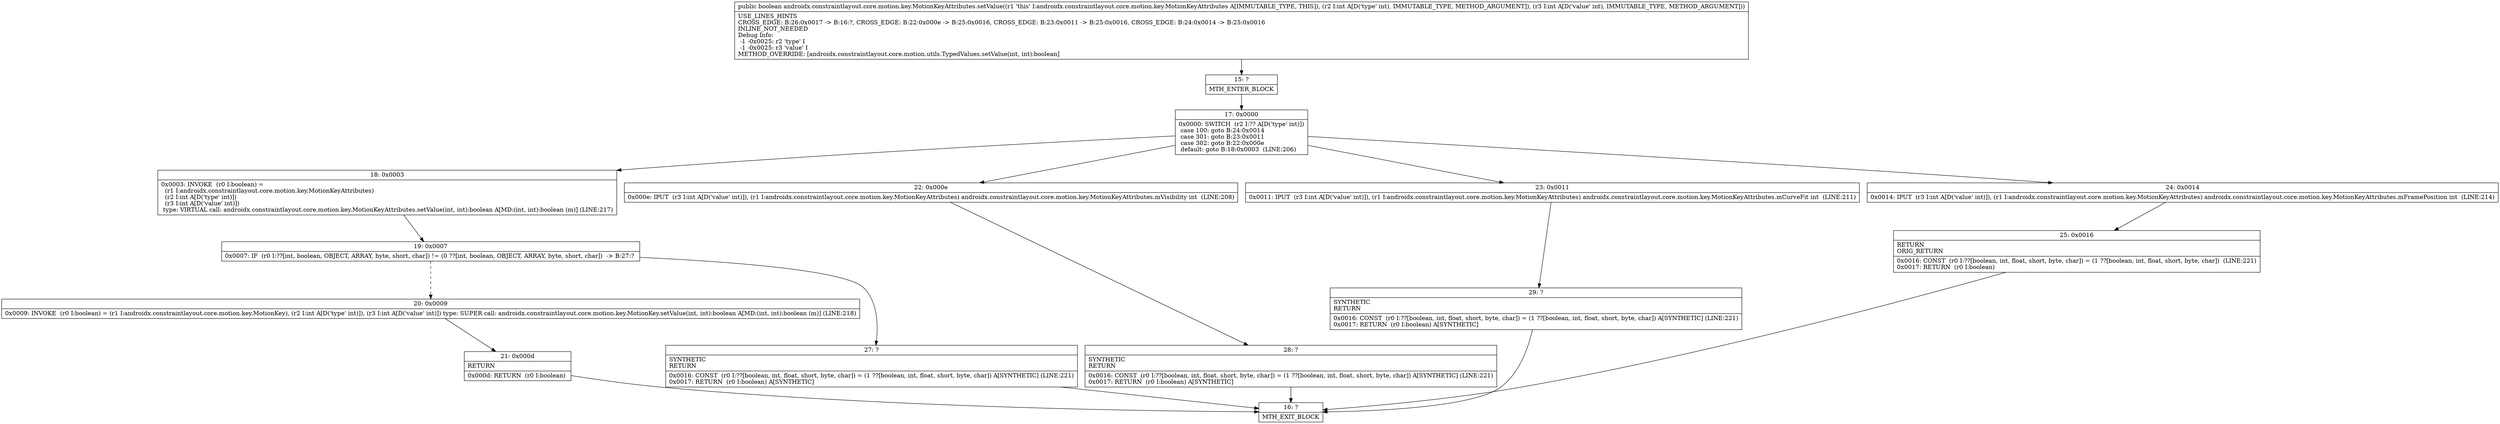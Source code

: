 digraph "CFG forandroidx.constraintlayout.core.motion.key.MotionKeyAttributes.setValue(II)Z" {
Node_15 [shape=record,label="{15\:\ ?|MTH_ENTER_BLOCK\l}"];
Node_17 [shape=record,label="{17\:\ 0x0000|0x0000: SWITCH  (r2 I:?? A[D('type' int)])\l case 100: goto B:24:0x0014\l case 301: goto B:23:0x0011\l case 302: goto B:22:0x000e\l default: goto B:18:0x0003  (LINE:206)\l}"];
Node_18 [shape=record,label="{18\:\ 0x0003|0x0003: INVOKE  (r0 I:boolean) = \l  (r1 I:androidx.constraintlayout.core.motion.key.MotionKeyAttributes)\l  (r2 I:int A[D('type' int)])\l  (r3 I:int A[D('value' int)])\l type: VIRTUAL call: androidx.constraintlayout.core.motion.key.MotionKeyAttributes.setValue(int, int):boolean A[MD:(int, int):boolean (m)] (LINE:217)\l}"];
Node_19 [shape=record,label="{19\:\ 0x0007|0x0007: IF  (r0 I:??[int, boolean, OBJECT, ARRAY, byte, short, char]) != (0 ??[int, boolean, OBJECT, ARRAY, byte, short, char])  \-\> B:27:? \l}"];
Node_20 [shape=record,label="{20\:\ 0x0009|0x0009: INVOKE  (r0 I:boolean) = (r1 I:androidx.constraintlayout.core.motion.key.MotionKey), (r2 I:int A[D('type' int)]), (r3 I:int A[D('value' int)]) type: SUPER call: androidx.constraintlayout.core.motion.key.MotionKey.setValue(int, int):boolean A[MD:(int, int):boolean (m)] (LINE:218)\l}"];
Node_21 [shape=record,label="{21\:\ 0x000d|RETURN\l|0x000d: RETURN  (r0 I:boolean) \l}"];
Node_16 [shape=record,label="{16\:\ ?|MTH_EXIT_BLOCK\l}"];
Node_27 [shape=record,label="{27\:\ ?|SYNTHETIC\lRETURN\l|0x0016: CONST  (r0 I:??[boolean, int, float, short, byte, char]) = (1 ??[boolean, int, float, short, byte, char]) A[SYNTHETIC] (LINE:221)\l0x0017: RETURN  (r0 I:boolean) A[SYNTHETIC]\l}"];
Node_22 [shape=record,label="{22\:\ 0x000e|0x000e: IPUT  (r3 I:int A[D('value' int)]), (r1 I:androidx.constraintlayout.core.motion.key.MotionKeyAttributes) androidx.constraintlayout.core.motion.key.MotionKeyAttributes.mVisibility int  (LINE:208)\l}"];
Node_28 [shape=record,label="{28\:\ ?|SYNTHETIC\lRETURN\l|0x0016: CONST  (r0 I:??[boolean, int, float, short, byte, char]) = (1 ??[boolean, int, float, short, byte, char]) A[SYNTHETIC] (LINE:221)\l0x0017: RETURN  (r0 I:boolean) A[SYNTHETIC]\l}"];
Node_23 [shape=record,label="{23\:\ 0x0011|0x0011: IPUT  (r3 I:int A[D('value' int)]), (r1 I:androidx.constraintlayout.core.motion.key.MotionKeyAttributes) androidx.constraintlayout.core.motion.key.MotionKeyAttributes.mCurveFit int  (LINE:211)\l}"];
Node_29 [shape=record,label="{29\:\ ?|SYNTHETIC\lRETURN\l|0x0016: CONST  (r0 I:??[boolean, int, float, short, byte, char]) = (1 ??[boolean, int, float, short, byte, char]) A[SYNTHETIC] (LINE:221)\l0x0017: RETURN  (r0 I:boolean) A[SYNTHETIC]\l}"];
Node_24 [shape=record,label="{24\:\ 0x0014|0x0014: IPUT  (r3 I:int A[D('value' int)]), (r1 I:androidx.constraintlayout.core.motion.key.MotionKeyAttributes) androidx.constraintlayout.core.motion.key.MotionKeyAttributes.mFramePosition int  (LINE:214)\l}"];
Node_25 [shape=record,label="{25\:\ 0x0016|RETURN\lORIG_RETURN\l|0x0016: CONST  (r0 I:??[boolean, int, float, short, byte, char]) = (1 ??[boolean, int, float, short, byte, char])  (LINE:221)\l0x0017: RETURN  (r0 I:boolean) \l}"];
MethodNode[shape=record,label="{public boolean androidx.constraintlayout.core.motion.key.MotionKeyAttributes.setValue((r1 'this' I:androidx.constraintlayout.core.motion.key.MotionKeyAttributes A[IMMUTABLE_TYPE, THIS]), (r2 I:int A[D('type' int), IMMUTABLE_TYPE, METHOD_ARGUMENT]), (r3 I:int A[D('value' int), IMMUTABLE_TYPE, METHOD_ARGUMENT]))  | USE_LINES_HINTS\lCROSS_EDGE: B:26:0x0017 \-\> B:16:?, CROSS_EDGE: B:22:0x000e \-\> B:25:0x0016, CROSS_EDGE: B:23:0x0011 \-\> B:25:0x0016, CROSS_EDGE: B:24:0x0014 \-\> B:25:0x0016\lINLINE_NOT_NEEDED\lDebug Info:\l  \-1 \-0x0025: r2 'type' I\l  \-1 \-0x0025: r3 'value' I\lMETHOD_OVERRIDE: [androidx.constraintlayout.core.motion.utils.TypedValues.setValue(int, int):boolean]\l}"];
MethodNode -> Node_15;Node_15 -> Node_17;
Node_17 -> Node_18;
Node_17 -> Node_22;
Node_17 -> Node_23;
Node_17 -> Node_24;
Node_18 -> Node_19;
Node_19 -> Node_20[style=dashed];
Node_19 -> Node_27;
Node_20 -> Node_21;
Node_21 -> Node_16;
Node_27 -> Node_16;
Node_22 -> Node_28;
Node_28 -> Node_16;
Node_23 -> Node_29;
Node_29 -> Node_16;
Node_24 -> Node_25;
Node_25 -> Node_16;
}

